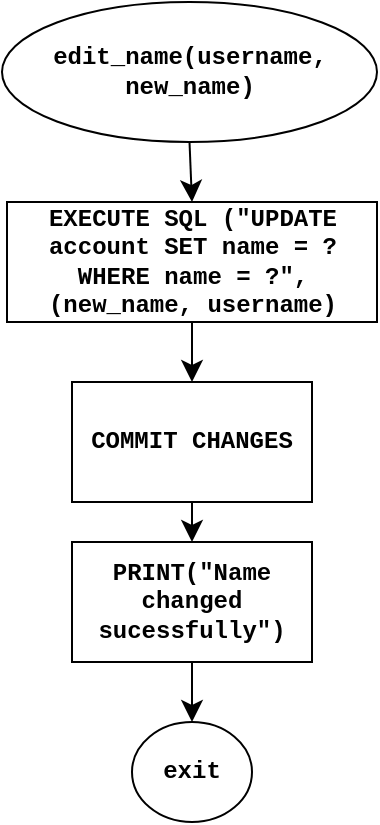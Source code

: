<mxfile version="26.0.9">
  <diagram name="Page-1" id="-V3xriqIBiuilMpQMpii">
    <mxGraphModel dx="2868" dy="1672" grid="1" gridSize="10" guides="1" tooltips="1" connect="1" arrows="1" fold="1" page="1" pageScale="1" pageWidth="850" pageHeight="250" math="0" shadow="0">
      <root>
        <mxCell id="0" />
        <mxCell id="1" parent="0" />
        <mxCell id="So2tQpqnQpDaL-6Cw613-3" style="edgeStyle=none;curved=1;rounded=0;orthogonalLoop=1;jettySize=auto;html=1;exitX=0.5;exitY=1;exitDx=0;exitDy=0;entryX=0.5;entryY=0;entryDx=0;entryDy=0;fontSize=12;startSize=8;endSize=8;fontStyle=1;fontFamily=Courier New;" parent="1" source="So2tQpqnQpDaL-6Cw613-1" target="So2tQpqnQpDaL-6Cw613-2" edge="1">
          <mxGeometry relative="1" as="geometry" />
        </mxCell>
        <mxCell id="So2tQpqnQpDaL-6Cw613-1" value="edit_name(username, new_name)" style="ellipse;whiteSpace=wrap;html=1;fontStyle=1;fontFamily=Courier New;" parent="1" vertex="1">
          <mxGeometry x="331" width="187.5" height="70" as="geometry" />
        </mxCell>
        <mxCell id="So2tQpqnQpDaL-6Cw613-5" style="edgeStyle=none;curved=1;rounded=0;orthogonalLoop=1;jettySize=auto;html=1;exitX=0.5;exitY=1;exitDx=0;exitDy=0;entryX=0.5;entryY=0;entryDx=0;entryDy=0;fontSize=12;startSize=8;endSize=8;fontStyle=1;fontFamily=Courier New;" parent="1" source="So2tQpqnQpDaL-6Cw613-2" target="So2tQpqnQpDaL-6Cw613-4" edge="1">
          <mxGeometry relative="1" as="geometry" />
        </mxCell>
        <mxCell id="So2tQpqnQpDaL-6Cw613-2" value="EXECUTE SQL (&quot;UPDATE account SET name = ? WHERE name = ?&quot;, (new_name, username)" style="rounded=0;whiteSpace=wrap;html=1;fontStyle=1;fontFamily=Courier New;" parent="1" vertex="1">
          <mxGeometry x="333.5" y="100" width="185" height="60" as="geometry" />
        </mxCell>
        <mxCell id="So2tQpqnQpDaL-6Cw613-7" style="edgeStyle=none;curved=1;rounded=0;orthogonalLoop=1;jettySize=auto;html=1;exitX=0.5;exitY=1;exitDx=0;exitDy=0;fontSize=12;startSize=8;endSize=8;fontStyle=1;fontFamily=Courier New;" parent="1" source="So2tQpqnQpDaL-6Cw613-4" target="So2tQpqnQpDaL-6Cw613-6" edge="1">
          <mxGeometry relative="1" as="geometry" />
        </mxCell>
        <mxCell id="So2tQpqnQpDaL-6Cw613-4" value="COMMIT CHANGES" style="rounded=0;whiteSpace=wrap;html=1;fontStyle=1;fontFamily=Courier New;" parent="1" vertex="1">
          <mxGeometry x="366" y="190" width="120" height="60" as="geometry" />
        </mxCell>
        <mxCell id="So2tQpqnQpDaL-6Cw613-10" style="edgeStyle=none;curved=1;rounded=0;orthogonalLoop=1;jettySize=auto;html=1;exitX=0.5;exitY=1;exitDx=0;exitDy=0;entryX=0.5;entryY=0;entryDx=0;entryDy=0;fontSize=12;startSize=8;endSize=8;fontStyle=1;fontFamily=Courier New;" parent="1" source="So2tQpqnQpDaL-6Cw613-6" target="So2tQpqnQpDaL-6Cw613-8" edge="1">
          <mxGeometry relative="1" as="geometry" />
        </mxCell>
        <mxCell id="So2tQpqnQpDaL-6Cw613-6" value="PRINT(&quot;Name changed sucessfully&quot;)" style="rounded=0;whiteSpace=wrap;html=1;fontStyle=1;fontFamily=Courier New;" parent="1" vertex="1">
          <mxGeometry x="366" y="270" width="120" height="60" as="geometry" />
        </mxCell>
        <mxCell id="So2tQpqnQpDaL-6Cw613-8" value="exit" style="ellipse;whiteSpace=wrap;html=1;fontStyle=1;fontFamily=Courier New;" parent="1" vertex="1">
          <mxGeometry x="396" y="360" width="60" height="50" as="geometry" />
        </mxCell>
      </root>
    </mxGraphModel>
  </diagram>
</mxfile>
